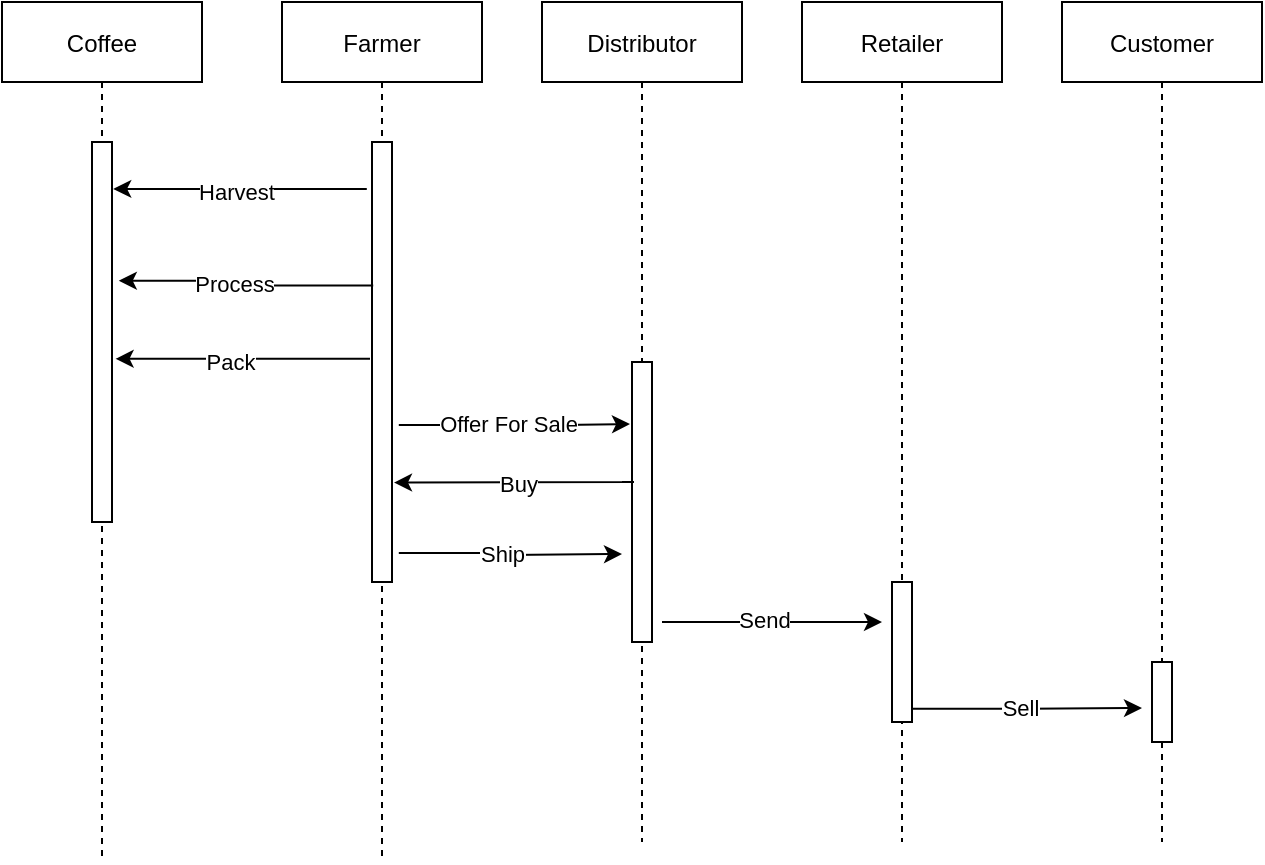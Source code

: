 <mxfile version="20.7.4" type="device"><diagram id="kgpKYQtTHZ0yAKxKKP6v" name="Page-1"><mxGraphModel dx="1050" dy="573" grid="1" gridSize="10" guides="1" tooltips="1" connect="1" arrows="1" fold="1" page="1" pageScale="1" pageWidth="850" pageHeight="1100" math="0" shadow="0"><root><mxCell id="0"/><mxCell id="1" parent="0"/><mxCell id="3nuBFxr9cyL0pnOWT2aG-1" value="Farmer" style="shape=umlLifeline;perimeter=lifelinePerimeter;container=1;collapsible=0;recursiveResize=0;rounded=0;shadow=0;strokeWidth=1;" parent="1" vertex="1"><mxGeometry x="170" y="80" width="100" height="430" as="geometry"/></mxCell><mxCell id="3nuBFxr9cyL0pnOWT2aG-2" value="" style="points=[];perimeter=orthogonalPerimeter;rounded=0;shadow=0;strokeWidth=1;" parent="3nuBFxr9cyL0pnOWT2aG-1" vertex="1"><mxGeometry x="45" y="70" width="10" height="220" as="geometry"/></mxCell><mxCell id="3nuBFxr9cyL0pnOWT2aG-5" value="Distributor" style="shape=umlLifeline;perimeter=lifelinePerimeter;container=1;collapsible=0;recursiveResize=0;rounded=0;shadow=0;strokeWidth=1;" parent="1" vertex="1"><mxGeometry x="300" y="80" width="100" height="420" as="geometry"/></mxCell><mxCell id="3nuBFxr9cyL0pnOWT2aG-6" value="" style="points=[];perimeter=orthogonalPerimeter;rounded=0;shadow=0;strokeWidth=1;" parent="3nuBFxr9cyL0pnOWT2aG-5" vertex="1"><mxGeometry x="45" y="180" width="10" height="140" as="geometry"/></mxCell><mxCell id="ogHg1mC2hZD1TlTDIuWt-1" value="Retailer" style="shape=umlLifeline;perimeter=lifelinePerimeter;container=1;collapsible=0;recursiveResize=0;rounded=0;shadow=0;strokeWidth=1;" vertex="1" parent="1"><mxGeometry x="430" y="80" width="100" height="420" as="geometry"/></mxCell><mxCell id="ogHg1mC2hZD1TlTDIuWt-2" value="" style="points=[];perimeter=orthogonalPerimeter;rounded=0;shadow=0;strokeWidth=1;" vertex="1" parent="ogHg1mC2hZD1TlTDIuWt-1"><mxGeometry x="45" y="290" width="10" height="70" as="geometry"/></mxCell><mxCell id="ogHg1mC2hZD1TlTDIuWt-3" value="Customer" style="shape=umlLifeline;perimeter=lifelinePerimeter;container=1;collapsible=0;recursiveResize=0;rounded=0;shadow=0;strokeWidth=1;" vertex="1" parent="1"><mxGeometry x="560" y="80" width="100" height="420" as="geometry"/></mxCell><mxCell id="ogHg1mC2hZD1TlTDIuWt-4" value="" style="points=[];perimeter=orthogonalPerimeter;rounded=0;shadow=0;strokeWidth=1;" vertex="1" parent="ogHg1mC2hZD1TlTDIuWt-3"><mxGeometry x="45" y="330" width="10" height="40" as="geometry"/></mxCell><mxCell id="ogHg1mC2hZD1TlTDIuWt-5" value="Coffee" style="shape=umlLifeline;perimeter=lifelinePerimeter;container=1;collapsible=0;recursiveResize=0;rounded=0;shadow=0;strokeWidth=1;" vertex="1" parent="1"><mxGeometry x="30" y="80" width="100" height="430" as="geometry"/></mxCell><mxCell id="ogHg1mC2hZD1TlTDIuWt-6" value="" style="points=[];perimeter=orthogonalPerimeter;rounded=0;shadow=0;strokeWidth=1;" vertex="1" parent="ogHg1mC2hZD1TlTDIuWt-5"><mxGeometry x="45" y="70" width="10" height="190" as="geometry"/></mxCell><mxCell id="ogHg1mC2hZD1TlTDIuWt-10" value="" style="edgeStyle=orthogonalEdgeStyle;rounded=0;orthogonalLoop=1;jettySize=auto;html=1;exitX=-0.26;exitY=0.176;exitDx=0;exitDy=0;exitPerimeter=0;entryX=1.06;entryY=0.176;entryDx=0;entryDy=0;entryPerimeter=0;" edge="1" parent="1"><mxGeometry relative="1" as="geometry"><mxPoint x="212.4" y="173.44" as="sourcePoint"/><mxPoint x="85.6" y="173.44" as="targetPoint"/></mxGeometry></mxCell><mxCell id="ogHg1mC2hZD1TlTDIuWt-11" value="Harvest" style="edgeLabel;html=1;align=center;verticalAlign=middle;resizable=0;points=[];" vertex="1" connectable="0" parent="ogHg1mC2hZD1TlTDIuWt-10"><mxGeometry x="0.345" y="1" relative="1" as="geometry"><mxPoint x="20" as="offset"/></mxGeometry></mxCell><mxCell id="ogHg1mC2hZD1TlTDIuWt-12" value="" style="edgeStyle=orthogonalEdgeStyle;rounded=0;orthogonalLoop=1;jettySize=auto;html=1;entryX=1.34;entryY=0.365;entryDx=0;entryDy=0;entryPerimeter=0;exitX=0.06;exitY=0.326;exitDx=0;exitDy=0;exitPerimeter=0;" edge="1" parent="1" source="3nuBFxr9cyL0pnOWT2aG-2" target="ogHg1mC2hZD1TlTDIuWt-6"><mxGeometry relative="1" as="geometry"><mxPoint x="190" y="220" as="sourcePoint"/><mxPoint x="85.2" y="218.28" as="targetPoint"/></mxGeometry></mxCell><mxCell id="ogHg1mC2hZD1TlTDIuWt-13" value="Process" style="edgeLabel;html=1;align=center;verticalAlign=middle;resizable=0;points=[];" vertex="1" connectable="0" parent="ogHg1mC2hZD1TlTDIuWt-12"><mxGeometry x="0.345" y="1" relative="1" as="geometry"><mxPoint x="15" as="offset"/></mxGeometry></mxCell><mxCell id="ogHg1mC2hZD1TlTDIuWt-14" value="" style="edgeStyle=orthogonalEdgeStyle;rounded=0;orthogonalLoop=1;jettySize=auto;html=1;exitX=1.34;exitY=0.643;exitDx=0;exitDy=0;exitPerimeter=0;" edge="1" parent="1" source="3nuBFxr9cyL0pnOWT2aG-2"><mxGeometry relative="1" as="geometry"><mxPoint x="227" y="217.26" as="sourcePoint"/><mxPoint x="344" y="291" as="targetPoint"/><Array as="points"><mxPoint x="310" y="291"/><mxPoint x="310" y="291"/></Array></mxGeometry></mxCell><mxCell id="ogHg1mC2hZD1TlTDIuWt-15" value="Offer For Sale" style="edgeLabel;html=1;align=center;verticalAlign=middle;resizable=0;points=[];" vertex="1" connectable="0" parent="ogHg1mC2hZD1TlTDIuWt-14"><mxGeometry x="0.345" y="1" relative="1" as="geometry"><mxPoint x="-23" as="offset"/></mxGeometry></mxCell><mxCell id="ogHg1mC2hZD1TlTDIuWt-16" value="" style="edgeStyle=orthogonalEdgeStyle;rounded=0;orthogonalLoop=1;jettySize=auto;html=1;exitX=-0.1;exitY=0.639;exitDx=0;exitDy=0;exitPerimeter=0;entryX=1.18;entryY=0.639;entryDx=0;entryDy=0;entryPerimeter=0;" edge="1" parent="1"><mxGeometry relative="1" as="geometry"><mxPoint x="214" y="258.41" as="sourcePoint"/><mxPoint x="86.8" y="258.41" as="targetPoint"/></mxGeometry></mxCell><mxCell id="ogHg1mC2hZD1TlTDIuWt-17" value="Pack" style="edgeLabel;html=1;align=center;verticalAlign=middle;resizable=0;points=[];" vertex="1" connectable="0" parent="ogHg1mC2hZD1TlTDIuWt-16"><mxGeometry x="0.345" y="1" relative="1" as="geometry"><mxPoint x="15" as="offset"/></mxGeometry></mxCell><mxCell id="ogHg1mC2hZD1TlTDIuWt-18" value="" style="edgeStyle=orthogonalEdgeStyle;rounded=0;orthogonalLoop=1;jettySize=auto;html=1;entryX=1.1;entryY=0.774;entryDx=0;entryDy=0;entryPerimeter=0;" edge="1" parent="1" target="3nuBFxr9cyL0pnOWT2aG-2"><mxGeometry relative="1" as="geometry"><mxPoint x="340" y="320" as="sourcePoint"/><mxPoint x="200.0" y="280.0" as="targetPoint"/><Array as="points"><mxPoint x="346" y="320"/></Array></mxGeometry></mxCell><mxCell id="ogHg1mC2hZD1TlTDIuWt-19" value="Buy" style="edgeLabel;html=1;align=center;verticalAlign=middle;resizable=0;points=[];" vertex="1" connectable="0" parent="ogHg1mC2hZD1TlTDIuWt-18"><mxGeometry x="0.345" y="1" relative="1" as="geometry"><mxPoint x="20" as="offset"/></mxGeometry></mxCell><mxCell id="ogHg1mC2hZD1TlTDIuWt-20" value="" style="edgeStyle=orthogonalEdgeStyle;rounded=0;orthogonalLoop=1;jettySize=auto;html=1;exitX=1.34;exitY=0.934;exitDx=0;exitDy=0;exitPerimeter=0;" edge="1" parent="1" source="3nuBFxr9cyL0pnOWT2aG-2"><mxGeometry relative="1" as="geometry"><mxPoint x="240" y="452.54" as="sourcePoint"/><mxPoint x="340" y="356" as="targetPoint"/><Array as="points"/></mxGeometry></mxCell><mxCell id="ogHg1mC2hZD1TlTDIuWt-21" value="Ship" style="edgeLabel;html=1;align=center;verticalAlign=middle;resizable=0;points=[];" vertex="1" connectable="0" parent="ogHg1mC2hZD1TlTDIuWt-20"><mxGeometry x="0.345" y="1" relative="1" as="geometry"><mxPoint x="-23" as="offset"/></mxGeometry></mxCell><mxCell id="ogHg1mC2hZD1TlTDIuWt-22" value="" style="edgeStyle=orthogonalEdgeStyle;rounded=0;orthogonalLoop=1;jettySize=auto;html=1;" edge="1" parent="1"><mxGeometry relative="1" as="geometry"><mxPoint x="360" y="390" as="sourcePoint"/><mxPoint x="470" y="390" as="targetPoint"/><Array as="points"><mxPoint x="420" y="390"/><mxPoint x="420" y="390"/></Array></mxGeometry></mxCell><mxCell id="ogHg1mC2hZD1TlTDIuWt-23" value="Send" style="edgeLabel;html=1;align=center;verticalAlign=middle;resizable=0;points=[];" vertex="1" connectable="0" parent="ogHg1mC2hZD1TlTDIuWt-22"><mxGeometry x="0.345" y="1" relative="1" as="geometry"><mxPoint x="-23" as="offset"/></mxGeometry></mxCell><mxCell id="ogHg1mC2hZD1TlTDIuWt-24" value="" style="edgeStyle=orthogonalEdgeStyle;rounded=0;orthogonalLoop=1;jettySize=auto;html=1;exitX=0.98;exitY=0.906;exitDx=0;exitDy=0;exitPerimeter=0;" edge="1" parent="1" source="ogHg1mC2hZD1TlTDIuWt-2"><mxGeometry relative="1" as="geometry"><mxPoint x="365.2" y="313.36" as="sourcePoint"/><mxPoint x="600" y="433" as="targetPoint"/></mxGeometry></mxCell><mxCell id="ogHg1mC2hZD1TlTDIuWt-25" value="Sell" style="edgeLabel;html=1;align=center;verticalAlign=middle;resizable=0;points=[];" vertex="1" connectable="0" parent="ogHg1mC2hZD1TlTDIuWt-24"><mxGeometry x="0.345" y="1" relative="1" as="geometry"><mxPoint x="-23" as="offset"/></mxGeometry></mxCell></root></mxGraphModel></diagram></mxfile>